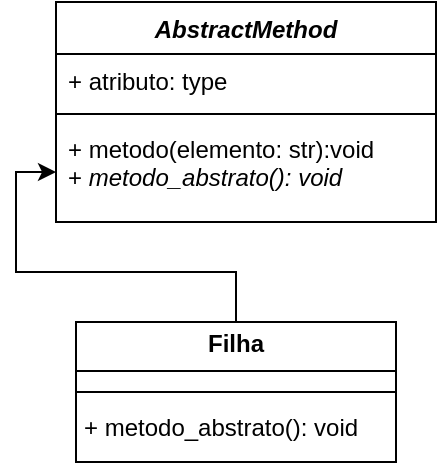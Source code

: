<mxfile version="25.0.3">
  <diagram id="C5RBs43oDa-KdzZeNtuy" name="Page-1">
    <mxGraphModel dx="880" dy="434" grid="1" gridSize="10" guides="1" tooltips="1" connect="1" arrows="1" fold="1" page="1" pageScale="1" pageWidth="827" pageHeight="1169" math="0" shadow="0">
      <root>
        <mxCell id="WIyWlLk6GJQsqaUBKTNV-0" />
        <mxCell id="WIyWlLk6GJQsqaUBKTNV-1" parent="WIyWlLk6GJQsqaUBKTNV-0" />
        <mxCell id="rNmP6BXkepsIpEQfR_9J-4" value="&lt;i&gt;AbstractMethod&lt;/i&gt;" style="swimlane;fontStyle=1;align=center;verticalAlign=top;childLayout=stackLayout;horizontal=1;startSize=26;horizontalStack=0;resizeParent=1;resizeParentMax=0;resizeLast=0;collapsible=1;marginBottom=0;whiteSpace=wrap;html=1;" vertex="1" parent="WIyWlLk6GJQsqaUBKTNV-1">
          <mxGeometry x="360" y="130" width="190" height="110" as="geometry" />
        </mxCell>
        <mxCell id="rNmP6BXkepsIpEQfR_9J-5" value="+ atributo: type" style="text;strokeColor=none;fillColor=none;align=left;verticalAlign=top;spacingLeft=4;spacingRight=4;overflow=hidden;rotatable=0;points=[[0,0.5],[1,0.5]];portConstraint=eastwest;whiteSpace=wrap;html=1;" vertex="1" parent="rNmP6BXkepsIpEQfR_9J-4">
          <mxGeometry y="26" width="190" height="26" as="geometry" />
        </mxCell>
        <mxCell id="rNmP6BXkepsIpEQfR_9J-6" value="" style="line;strokeWidth=1;fillColor=none;align=left;verticalAlign=middle;spacingTop=-1;spacingLeft=3;spacingRight=3;rotatable=0;labelPosition=right;points=[];portConstraint=eastwest;strokeColor=inherit;" vertex="1" parent="rNmP6BXkepsIpEQfR_9J-4">
          <mxGeometry y="52" width="190" height="8" as="geometry" />
        </mxCell>
        <mxCell id="rNmP6BXkepsIpEQfR_9J-7" value="+ metodo(elemento: str):void&lt;div&gt;+&lt;i style=&quot;&quot;&gt;&lt;b&gt;&amp;nbsp;&lt;/b&gt;metodo_abstrato(): void&lt;/i&gt;&lt;/div&gt;" style="text;strokeColor=none;fillColor=none;align=left;verticalAlign=top;spacingLeft=4;spacingRight=4;overflow=hidden;rotatable=0;points=[[0,0.5],[1,0.5]];portConstraint=eastwest;whiteSpace=wrap;html=1;" vertex="1" parent="rNmP6BXkepsIpEQfR_9J-4">
          <mxGeometry y="60" width="190" height="50" as="geometry" />
        </mxCell>
        <mxCell id="rNmP6BXkepsIpEQfR_9J-10" value="&lt;p style=&quot;margin:0px;margin-top:4px;text-align:center;&quot;&gt;&lt;b&gt;Filha&lt;/b&gt;&lt;/p&gt;&lt;hr size=&quot;1&quot; style=&quot;border-style:solid;&quot;&gt;&lt;p style=&quot;margin:0px;margin-left:4px;&quot;&gt;&lt;br&gt;&lt;/p&gt;&lt;p style=&quot;margin:0px;margin-left:4px;&quot;&gt;+ metodo_abstrato(): void&lt;/p&gt;" style="verticalAlign=top;align=left;overflow=fill;html=1;whiteSpace=wrap;" vertex="1" parent="WIyWlLk6GJQsqaUBKTNV-1">
          <mxGeometry x="370" y="290" width="160" height="70" as="geometry" />
        </mxCell>
        <mxCell id="rNmP6BXkepsIpEQfR_9J-11" value="" style="line;strokeWidth=1;fillColor=none;align=left;verticalAlign=middle;spacingTop=-1;spacingLeft=3;spacingRight=3;rotatable=0;labelPosition=right;points=[];portConstraint=eastwest;strokeColor=inherit;" vertex="1" parent="WIyWlLk6GJQsqaUBKTNV-1">
          <mxGeometry x="370" y="321" width="160" height="8" as="geometry" />
        </mxCell>
        <mxCell id="rNmP6BXkepsIpEQfR_9J-12" style="edgeStyle=orthogonalEdgeStyle;rounded=0;orthogonalLoop=1;jettySize=auto;html=1;exitX=0.5;exitY=0;exitDx=0;exitDy=0;" edge="1" parent="WIyWlLk6GJQsqaUBKTNV-1" source="rNmP6BXkepsIpEQfR_9J-10" target="rNmP6BXkepsIpEQfR_9J-7">
          <mxGeometry relative="1" as="geometry" />
        </mxCell>
      </root>
    </mxGraphModel>
  </diagram>
</mxfile>
